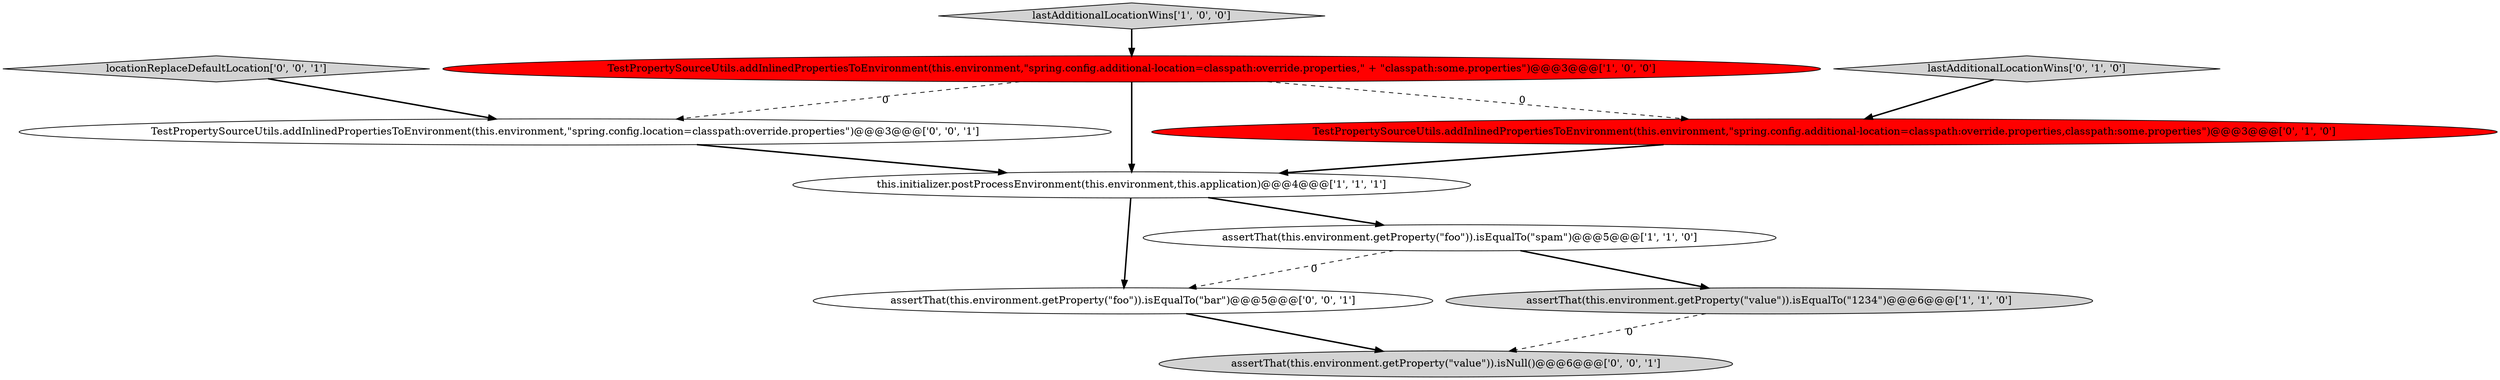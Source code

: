 digraph {
9 [style = filled, label = "locationReplaceDefaultLocation['0', '0', '1']", fillcolor = lightgray, shape = diamond image = "AAA0AAABBB3BBB"];
4 [style = filled, label = "TestPropertySourceUtils.addInlinedPropertiesToEnvironment(this.environment,\"spring.config.additional-location=classpath:override.properties,\" + \"classpath:some.properties\")@@@3@@@['1', '0', '0']", fillcolor = red, shape = ellipse image = "AAA1AAABBB1BBB"];
10 [style = filled, label = "assertThat(this.environment.getProperty(\"foo\")).isEqualTo(\"bar\")@@@5@@@['0', '0', '1']", fillcolor = white, shape = ellipse image = "AAA0AAABBB3BBB"];
0 [style = filled, label = "lastAdditionalLocationWins['1', '0', '0']", fillcolor = lightgray, shape = diamond image = "AAA0AAABBB1BBB"];
7 [style = filled, label = "assertThat(this.environment.getProperty(\"value\")).isNull()@@@6@@@['0', '0', '1']", fillcolor = lightgray, shape = ellipse image = "AAA0AAABBB3BBB"];
8 [style = filled, label = "TestPropertySourceUtils.addInlinedPropertiesToEnvironment(this.environment,\"spring.config.location=classpath:override.properties\")@@@3@@@['0', '0', '1']", fillcolor = white, shape = ellipse image = "AAA0AAABBB3BBB"];
5 [style = filled, label = "lastAdditionalLocationWins['0', '1', '0']", fillcolor = lightgray, shape = diamond image = "AAA0AAABBB2BBB"];
6 [style = filled, label = "TestPropertySourceUtils.addInlinedPropertiesToEnvironment(this.environment,\"spring.config.additional-location=classpath:override.properties,classpath:some.properties\")@@@3@@@['0', '1', '0']", fillcolor = red, shape = ellipse image = "AAA1AAABBB2BBB"];
1 [style = filled, label = "assertThat(this.environment.getProperty(\"foo\")).isEqualTo(\"spam\")@@@5@@@['1', '1', '0']", fillcolor = white, shape = ellipse image = "AAA0AAABBB1BBB"];
2 [style = filled, label = "assertThat(this.environment.getProperty(\"value\")).isEqualTo(\"1234\")@@@6@@@['1', '1', '0']", fillcolor = lightgray, shape = ellipse image = "AAA0AAABBB1BBB"];
3 [style = filled, label = "this.initializer.postProcessEnvironment(this.environment,this.application)@@@4@@@['1', '1', '1']", fillcolor = white, shape = ellipse image = "AAA0AAABBB1BBB"];
6->3 [style = bold, label=""];
4->3 [style = bold, label=""];
3->10 [style = bold, label=""];
1->2 [style = bold, label=""];
1->10 [style = dashed, label="0"];
5->6 [style = bold, label=""];
3->1 [style = bold, label=""];
4->6 [style = dashed, label="0"];
9->8 [style = bold, label=""];
0->4 [style = bold, label=""];
2->7 [style = dashed, label="0"];
10->7 [style = bold, label=""];
4->8 [style = dashed, label="0"];
8->3 [style = bold, label=""];
}

